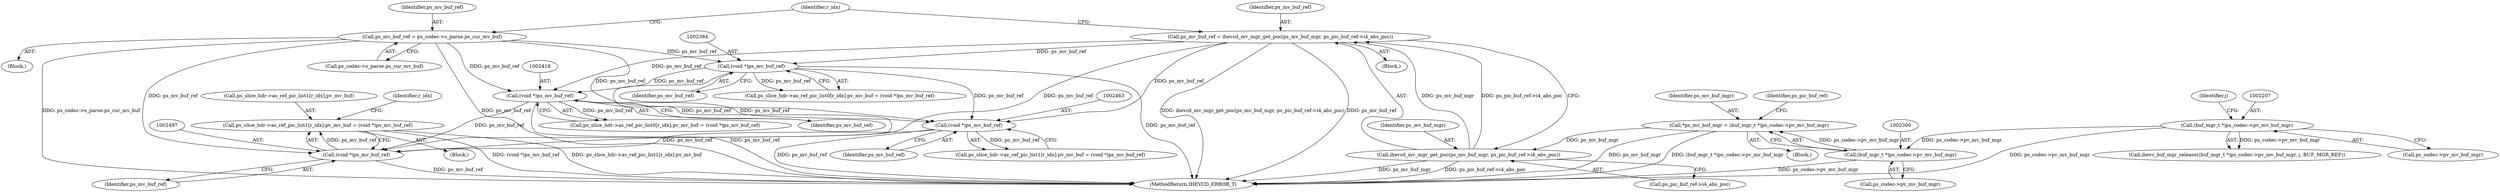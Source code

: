 digraph "0_Android_7c9be319a279654e55a6d757265f88c61a16a4d5@array" {
"1002488" [label="(Call,ps_slice_hdr->as_ref_pic_list1[r_idx].pv_mv_buf = (void *)ps_mv_buf_ref)"];
"1002496" [label="(Call,(void *)ps_mv_buf_ref)"];
"1002462" [label="(Call,(void *)ps_mv_buf_ref)"];
"1002325" [label="(Call,ps_mv_buf_ref = ps_codec->s_parse.ps_cur_mv_buf)"];
"1002417" [label="(Call,(void *)ps_mv_buf_ref)"];
"1002334" [label="(Call,ps_mv_buf_ref = ihevcd_mv_mgr_get_poc(ps_mv_buf_mgr, ps_pic_buf_ref->i4_abs_poc))"];
"1002336" [label="(Call,ihevcd_mv_mgr_get_poc(ps_mv_buf_mgr, ps_pic_buf_ref->i4_abs_poc))"];
"1002297" [label="(Call,*ps_mv_buf_mgr = (buf_mgr_t *)ps_codec->pv_mv_buf_mgr)"];
"1002299" [label="(Call,(buf_mgr_t *)ps_codec->pv_mv_buf_mgr)"];
"1002206" [label="(Call,(buf_mgr_t *)ps_codec->pv_mv_buf_mgr)"];
"1002383" [label="(Call,(void *)ps_mv_buf_ref)"];
"1002305" [label="(Identifier,ps_pic_buf_ref)"];
"1002476" [label="(Block,)"];
"1002383" [label="(Call,(void *)ps_mv_buf_ref)"];
"1002325" [label="(Call,ps_mv_buf_ref = ps_codec->s_parse.ps_cur_mv_buf)"];
"1002335" [label="(Identifier,ps_mv_buf_ref)"];
"1002464" [label="(Identifier,ps_mv_buf_ref)"];
"1002208" [label="(Call,ps_codec->pv_mv_buf_mgr)"];
"1002327" [label="(Call,ps_codec->s_parse.ps_cur_mv_buf)"];
"1002336" [label="(Call,ihevcd_mv_mgr_get_poc(ps_mv_buf_mgr, ps_pic_buf_ref->i4_abs_poc))"];
"1002206" [label="(Call,(buf_mgr_t *)ps_codec->pv_mv_buf_mgr)"];
"1002498" [label="(Identifier,ps_mv_buf_ref)"];
"1002375" [label="(Call,ps_slice_hdr->as_ref_pic_list0[r_idx].pv_mv_buf = (void *)ps_mv_buf_ref)"];
"1002496" [label="(Call,(void *)ps_mv_buf_ref)"];
"1002334" [label="(Call,ps_mv_buf_ref = ihevcd_mv_mgr_get_poc(ps_mv_buf_mgr, ps_pic_buf_ref->i4_abs_poc))"];
"1002385" [label="(Identifier,ps_mv_buf_ref)"];
"1002475" [label="(Identifier,r_idx)"];
"1002326" [label="(Identifier,ps_mv_buf_ref)"];
"1002297" [label="(Call,*ps_mv_buf_mgr = (buf_mgr_t *)ps_codec->pv_mv_buf_mgr)"];
"1002454" [label="(Call,ps_slice_hdr->as_ref_pic_list1[r_idx].pv_mv_buf = (void *)ps_mv_buf_ref)"];
"1002409" [label="(Call,ps_slice_hdr->as_ref_pic_list0[r_idx].pv_mv_buf = (void *)ps_mv_buf_ref)"];
"1002419" [label="(Identifier,ps_mv_buf_ref)"];
"1002462" [label="(Call,(void *)ps_mv_buf_ref)"];
"1002284" [label="(Block,)"];
"1002298" [label="(Identifier,ps_mv_buf_mgr)"];
"1002337" [label="(Identifier,ps_mv_buf_mgr)"];
"1002333" [label="(Block,)"];
"1002488" [label="(Call,ps_slice_hdr->as_ref_pic_list1[r_idx].pv_mv_buf = (void *)ps_mv_buf_ref)"];
"1002205" [label="(Call,ihevc_buf_mgr_release((buf_mgr_t *)ps_codec->pv_mv_buf_mgr, j, BUF_MGR_REF))"];
"1002685" [label="(MethodReturn,IHEVCD_ERROR_T)"];
"1002338" [label="(Call,ps_pic_buf_ref->i4_abs_poc)"];
"1002211" [label="(Identifier,j)"];
"1002299" [label="(Call,(buf_mgr_t *)ps_codec->pv_mv_buf_mgr)"];
"1002343" [label="(Identifier,r_idx)"];
"1002417" [label="(Call,(void *)ps_mv_buf_ref)"];
"1002315" [label="(Block,)"];
"1002489" [label="(Call,ps_slice_hdr->as_ref_pic_list1[r_idx].pv_mv_buf)"];
"1002301" [label="(Call,ps_codec->pv_mv_buf_mgr)"];
"1002488" -> "1002476"  [label="AST: "];
"1002488" -> "1002496"  [label="CFG: "];
"1002489" -> "1002488"  [label="AST: "];
"1002496" -> "1002488"  [label="AST: "];
"1002475" -> "1002488"  [label="CFG: "];
"1002488" -> "1002685"  [label="DDG: (void *)ps_mv_buf_ref"];
"1002488" -> "1002685"  [label="DDG: ps_slice_hdr->as_ref_pic_list1[r_idx].pv_mv_buf"];
"1002496" -> "1002488"  [label="DDG: ps_mv_buf_ref"];
"1002496" -> "1002498"  [label="CFG: "];
"1002497" -> "1002496"  [label="AST: "];
"1002498" -> "1002496"  [label="AST: "];
"1002496" -> "1002685"  [label="DDG: ps_mv_buf_ref"];
"1002462" -> "1002496"  [label="DDG: ps_mv_buf_ref"];
"1002325" -> "1002496"  [label="DDG: ps_mv_buf_ref"];
"1002417" -> "1002496"  [label="DDG: ps_mv_buf_ref"];
"1002334" -> "1002496"  [label="DDG: ps_mv_buf_ref"];
"1002383" -> "1002496"  [label="DDG: ps_mv_buf_ref"];
"1002462" -> "1002454"  [label="AST: "];
"1002462" -> "1002464"  [label="CFG: "];
"1002463" -> "1002462"  [label="AST: "];
"1002464" -> "1002462"  [label="AST: "];
"1002454" -> "1002462"  [label="CFG: "];
"1002462" -> "1002685"  [label="DDG: ps_mv_buf_ref"];
"1002462" -> "1002454"  [label="DDG: ps_mv_buf_ref"];
"1002325" -> "1002462"  [label="DDG: ps_mv_buf_ref"];
"1002417" -> "1002462"  [label="DDG: ps_mv_buf_ref"];
"1002334" -> "1002462"  [label="DDG: ps_mv_buf_ref"];
"1002383" -> "1002462"  [label="DDG: ps_mv_buf_ref"];
"1002325" -> "1002315"  [label="AST: "];
"1002325" -> "1002327"  [label="CFG: "];
"1002326" -> "1002325"  [label="AST: "];
"1002327" -> "1002325"  [label="AST: "];
"1002343" -> "1002325"  [label="CFG: "];
"1002325" -> "1002685"  [label="DDG: ps_codec->s_parse.ps_cur_mv_buf"];
"1002325" -> "1002685"  [label="DDG: ps_mv_buf_ref"];
"1002325" -> "1002383"  [label="DDG: ps_mv_buf_ref"];
"1002325" -> "1002417"  [label="DDG: ps_mv_buf_ref"];
"1002417" -> "1002409"  [label="AST: "];
"1002417" -> "1002419"  [label="CFG: "];
"1002418" -> "1002417"  [label="AST: "];
"1002419" -> "1002417"  [label="AST: "];
"1002409" -> "1002417"  [label="CFG: "];
"1002417" -> "1002685"  [label="DDG: ps_mv_buf_ref"];
"1002417" -> "1002409"  [label="DDG: ps_mv_buf_ref"];
"1002334" -> "1002417"  [label="DDG: ps_mv_buf_ref"];
"1002383" -> "1002417"  [label="DDG: ps_mv_buf_ref"];
"1002334" -> "1002333"  [label="AST: "];
"1002334" -> "1002336"  [label="CFG: "];
"1002335" -> "1002334"  [label="AST: "];
"1002336" -> "1002334"  [label="AST: "];
"1002343" -> "1002334"  [label="CFG: "];
"1002334" -> "1002685"  [label="DDG: ihevcd_mv_mgr_get_poc(ps_mv_buf_mgr, ps_pic_buf_ref->i4_abs_poc)"];
"1002334" -> "1002685"  [label="DDG: ps_mv_buf_ref"];
"1002336" -> "1002334"  [label="DDG: ps_mv_buf_mgr"];
"1002336" -> "1002334"  [label="DDG: ps_pic_buf_ref->i4_abs_poc"];
"1002334" -> "1002383"  [label="DDG: ps_mv_buf_ref"];
"1002336" -> "1002338"  [label="CFG: "];
"1002337" -> "1002336"  [label="AST: "];
"1002338" -> "1002336"  [label="AST: "];
"1002336" -> "1002685"  [label="DDG: ps_mv_buf_mgr"];
"1002336" -> "1002685"  [label="DDG: ps_pic_buf_ref->i4_abs_poc"];
"1002297" -> "1002336"  [label="DDG: ps_mv_buf_mgr"];
"1002297" -> "1002284"  [label="AST: "];
"1002297" -> "1002299"  [label="CFG: "];
"1002298" -> "1002297"  [label="AST: "];
"1002299" -> "1002297"  [label="AST: "];
"1002305" -> "1002297"  [label="CFG: "];
"1002297" -> "1002685"  [label="DDG: ps_mv_buf_mgr"];
"1002297" -> "1002685"  [label="DDG: (buf_mgr_t *)ps_codec->pv_mv_buf_mgr"];
"1002299" -> "1002297"  [label="DDG: ps_codec->pv_mv_buf_mgr"];
"1002299" -> "1002301"  [label="CFG: "];
"1002300" -> "1002299"  [label="AST: "];
"1002301" -> "1002299"  [label="AST: "];
"1002299" -> "1002685"  [label="DDG: ps_codec->pv_mv_buf_mgr"];
"1002206" -> "1002299"  [label="DDG: ps_codec->pv_mv_buf_mgr"];
"1002206" -> "1002205"  [label="AST: "];
"1002206" -> "1002208"  [label="CFG: "];
"1002207" -> "1002206"  [label="AST: "];
"1002208" -> "1002206"  [label="AST: "];
"1002211" -> "1002206"  [label="CFG: "];
"1002206" -> "1002685"  [label="DDG: ps_codec->pv_mv_buf_mgr"];
"1002206" -> "1002205"  [label="DDG: ps_codec->pv_mv_buf_mgr"];
"1002383" -> "1002375"  [label="AST: "];
"1002383" -> "1002385"  [label="CFG: "];
"1002384" -> "1002383"  [label="AST: "];
"1002385" -> "1002383"  [label="AST: "];
"1002375" -> "1002383"  [label="CFG: "];
"1002383" -> "1002685"  [label="DDG: ps_mv_buf_ref"];
"1002383" -> "1002375"  [label="DDG: ps_mv_buf_ref"];
}
